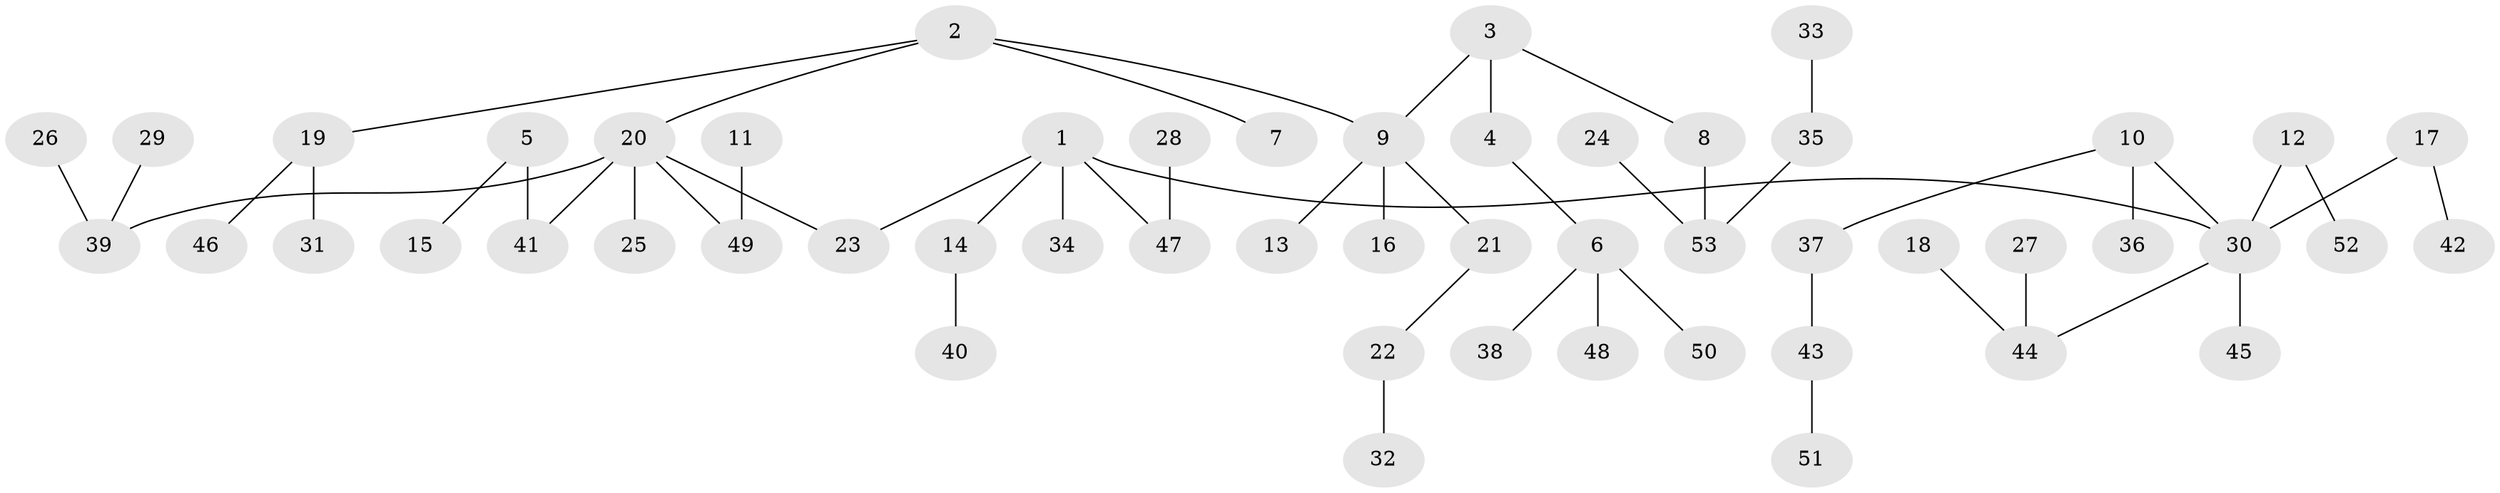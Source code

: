 // original degree distribution, {3: 0.13636363636363635, 7: 0.011363636363636364, 5: 0.022727272727272728, 1: 0.4659090909090909, 6: 0.022727272727272728, 2: 0.29545454545454547, 4: 0.045454545454545456}
// Generated by graph-tools (version 1.1) at 2025/37/03/04/25 23:37:16]
// undirected, 53 vertices, 52 edges
graph export_dot {
  node [color=gray90,style=filled];
  1;
  2;
  3;
  4;
  5;
  6;
  7;
  8;
  9;
  10;
  11;
  12;
  13;
  14;
  15;
  16;
  17;
  18;
  19;
  20;
  21;
  22;
  23;
  24;
  25;
  26;
  27;
  28;
  29;
  30;
  31;
  32;
  33;
  34;
  35;
  36;
  37;
  38;
  39;
  40;
  41;
  42;
  43;
  44;
  45;
  46;
  47;
  48;
  49;
  50;
  51;
  52;
  53;
  1 -- 14 [weight=1.0];
  1 -- 23 [weight=1.0];
  1 -- 30 [weight=1.0];
  1 -- 34 [weight=1.0];
  1 -- 47 [weight=1.0];
  2 -- 7 [weight=1.0];
  2 -- 9 [weight=1.0];
  2 -- 19 [weight=1.0];
  2 -- 20 [weight=1.0];
  3 -- 4 [weight=1.0];
  3 -- 8 [weight=1.0];
  3 -- 9 [weight=1.0];
  4 -- 6 [weight=1.0];
  5 -- 15 [weight=1.0];
  5 -- 41 [weight=1.0];
  6 -- 38 [weight=1.0];
  6 -- 48 [weight=1.0];
  6 -- 50 [weight=1.0];
  8 -- 53 [weight=1.0];
  9 -- 13 [weight=1.0];
  9 -- 16 [weight=1.0];
  9 -- 21 [weight=1.0];
  10 -- 30 [weight=1.0];
  10 -- 36 [weight=1.0];
  10 -- 37 [weight=1.0];
  11 -- 49 [weight=1.0];
  12 -- 30 [weight=1.0];
  12 -- 52 [weight=1.0];
  14 -- 40 [weight=1.0];
  17 -- 30 [weight=1.0];
  17 -- 42 [weight=1.0];
  18 -- 44 [weight=1.0];
  19 -- 31 [weight=1.0];
  19 -- 46 [weight=1.0];
  20 -- 23 [weight=1.0];
  20 -- 25 [weight=1.0];
  20 -- 39 [weight=1.0];
  20 -- 41 [weight=1.0];
  20 -- 49 [weight=1.0];
  21 -- 22 [weight=1.0];
  22 -- 32 [weight=1.0];
  24 -- 53 [weight=1.0];
  26 -- 39 [weight=1.0];
  27 -- 44 [weight=1.0];
  28 -- 47 [weight=1.0];
  29 -- 39 [weight=1.0];
  30 -- 44 [weight=1.0];
  30 -- 45 [weight=1.0];
  33 -- 35 [weight=1.0];
  35 -- 53 [weight=1.0];
  37 -- 43 [weight=1.0];
  43 -- 51 [weight=1.0];
}
